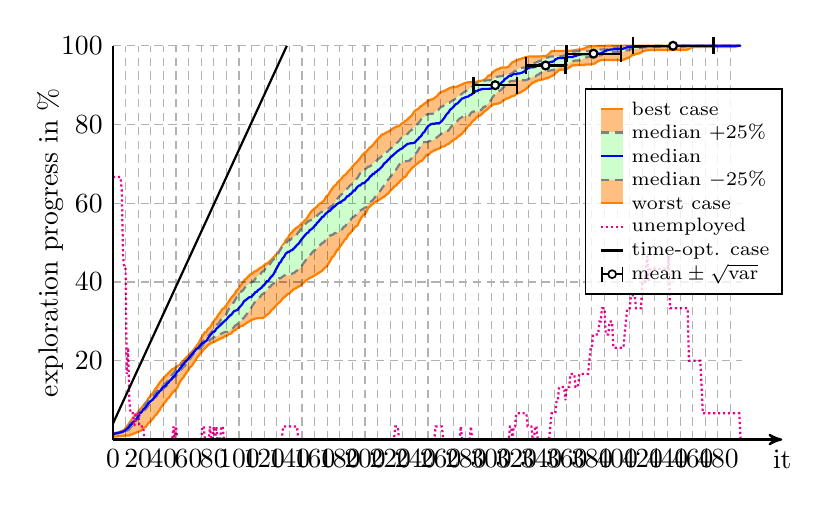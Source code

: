 \begin{tikzpicture}[thick]


% plot data, scaled to 8cm
\begin{scope}[yscale=0.05, xscale=0.016]
\draw[draw=orange, fill=orange!50] (0.00, 0.73) -- (1.00, 0.76) -- (2.00, 0.76) -- (3.00, 0.76) -- (4.00, 0.87) -- (5.00, 0.87) -- (6.00, 0.87) -- (7.00, 0.87) -- (8.00, 0.98) -- (9.00, 0.98) -- (10.00, 1.02) -- (11.00, 1.02) -- (12.00, 1.02) -- (13.00, 1.02) -- (14.00, 1.27) -- (15.00, 1.29) -- (16.00, 1.45) -- (17.00, 1.62) -- (18.00, 1.62) -- (19.00, 1.89) -- (20.00, 1.89) -- (21.00, 2.18) -- (22.00, 2.20) -- (23.00, 2.58) -- (24.00, 2.87) -- (25.00, 3.07) -- (26.00, 3.22) -- (27.00, 3.65) -- (28.00, 4.14) -- (29.00, 4.40) -- (30.00, 4.71) -- (31.00, 5.07) -- (32.00, 5.38) -- (33.00, 5.98) -- (34.00, 6.25) -- (35.00, 6.54) -- (36.00, 7.12) -- (37.00, 7.43) -- (38.00, 8.14) -- (39.00, 8.47) -- (40.00, 8.98) -- (41.00, 9.36) -- (42.00, 9.74) -- (43.00, 10.25) -- (44.00, 10.54) -- (45.00, 10.87) -- (46.00, 11.43) -- (47.00, 11.79) -- (48.00, 12.12) -- (49.00, 12.43) -- (50.00, 12.83) -- (51.00, 13.10) -- (52.00, 13.88) -- (53.00, 14.52) -- (54.00, 15.08) -- (55.00, 15.48) -- (56.00, 15.79) -- (57.00, 16.37) -- (58.00, 16.83) -- (59.00, 17.28) -- (60.00, 17.66) -- (61.00, 18.37) -- (62.00, 18.55) -- (63.00, 18.92) -- (64.00, 19.48) -- (65.00, 19.90) -- (66.00, 20.50) -- (67.00, 20.97) -- (68.00, 21.30) -- (69.00, 21.68) -- (70.00, 22.17) -- (71.00, 22.44) -- (72.00, 22.90) -- (73.00, 23.22) -- (74.00, 23.46) -- (75.00, 23.88) -- (76.00, 24.10) -- (77.00, 24.31) -- (78.00, 24.48) -- (79.00, 24.66) -- (80.00, 24.77) -- (81.00, 24.91) -- (82.00, 25.13) -- (83.00, 25.22) -- (84.00, 25.44) -- (85.00, 25.62) -- (86.00, 25.73) -- (87.00, 25.84) -- (88.00, 26.08) -- (89.00, 26.31) -- (90.00, 26.31) -- (91.00, 26.48) -- (92.00, 26.80) -- (93.00, 26.80) -- (94.00, 27.02) -- (95.00, 27.40) -- (96.00, 27.69) -- (97.00, 27.77) -- (98.00, 28.06) -- (99.00, 28.33) -- (100.00, 28.51) -- (101.00, 28.71) -- (102.00, 28.91) -- (103.00, 28.91) -- (104.00, 29.18) -- (105.00, 29.35) -- (106.00, 29.62) -- (107.00, 29.84) -- (108.00, 29.98) -- (109.00, 30.20) -- (110.00, 30.40) -- (111.00, 30.51) -- (112.00, 30.58) -- (113.00, 30.73) -- (114.00, 30.80) -- (115.00, 30.80) -- (116.00, 30.84) -- (117.00, 30.84) -- (118.00, 30.87) -- (119.00, 30.87) -- (120.00, 31.09) -- (121.00, 31.35) -- (122.00, 31.62) -- (123.00, 31.87) -- (124.00, 32.09) -- (125.00, 32.51) -- (126.00, 32.93) -- (127.00, 33.16) -- (128.00, 33.49) -- (129.00, 33.93) -- (130.00, 34.20) -- (131.00, 34.67) -- (132.00, 34.78) -- (133.00, 35.11) -- (134.00, 35.51) -- (135.00, 35.96) -- (136.00, 36.16) -- (137.00, 36.42) -- (138.00, 36.76) -- (139.00, 37.11) -- (140.00, 37.11) -- (141.00, 37.49) -- (142.00, 37.76) -- (143.00, 38.09) -- (144.00, 38.31) -- (145.00, 38.38) -- (146.00, 38.58) -- (147.00, 38.85) -- (148.00, 38.94) -- (149.00, 39.20) -- (150.00, 39.49) -- (151.00, 39.78) -- (152.00, 40.03) -- (153.00, 40.36) -- (154.00, 40.60) -- (155.00, 40.80) -- (156.00, 41.01) -- (157.00, 41.16) -- (158.00, 41.32) -- (159.00, 41.49) -- (160.00, 41.69) -- (161.00, 41.87) -- (162.00, 42.07) -- (163.00, 42.27) -- (164.00, 42.47) -- (165.00, 42.67) -- (166.00, 42.90) -- (167.00, 43.21) -- (168.00, 43.65) -- (169.00, 43.81) -- (170.00, 44.16) -- (171.00, 44.72) -- (172.00, 45.21) -- (173.00, 45.76) -- (174.00, 46.39) -- (175.00, 46.52) -- (176.00, 47.05) -- (177.00, 47.68) -- (178.00, 48.23) -- (179.00, 48.23) -- (180.00, 48.97) -- (181.00, 49.34) -- (182.00, 49.83) -- (183.00, 50.30) -- (184.00, 50.83) -- (185.00, 50.97) -- (186.00, 51.55) -- (187.00, 52.17) -- (188.00, 52.32) -- (189.00, 52.75) -- (190.00, 53.15) -- (191.00, 53.48) -- (192.00, 53.97) -- (193.00, 54.15) -- (194.00, 54.35) -- (195.00, 55.06) -- (196.00, 55.70) -- (197.00, 56.28) -- (198.00, 56.75) -- (199.00, 57.13) -- (200.00, 57.24) -- (201.00, 57.75) -- (202.00, 58.48) -- (203.00, 58.99) -- (204.00, 59.20) -- (205.00, 59.53) -- (206.00, 59.80) -- (207.00, 60.04) -- (208.00, 60.26) -- (209.00, 60.53) -- (210.00, 60.64) -- (211.00, 60.86) -- (212.00, 61.06) -- (213.00, 61.29) -- (214.00, 61.46) -- (215.00, 61.64) -- (216.00, 61.89) -- (217.00, 62.20) -- (218.00, 62.37) -- (219.00, 62.75) -- (220.00, 63.18) -- (221.00, 63.46) -- (222.00, 63.78) -- (223.00, 64.22) -- (224.00, 64.40) -- (225.00, 64.58) -- (226.00, 65.11) -- (227.00, 65.29) -- (228.00, 65.78) -- (229.00, 65.91) -- (230.00, 66.29) -- (231.00, 66.69) -- (232.00, 66.73) -- (233.00, 67.13) -- (234.00, 67.76) -- (235.00, 68.02) -- (236.00, 68.53) -- (237.00, 68.80) -- (238.00, 69.18) -- (239.00, 69.34) -- (240.00, 69.71) -- (241.00, 70.07) -- (242.00, 70.14) -- (243.00, 70.49) -- (244.00, 70.71) -- (245.00, 70.71) -- (246.00, 71.16) -- (247.00, 71.49) -- (248.00, 71.94) -- (249.00, 72.34) -- (250.00, 72.34) -- (251.00, 72.52) -- (252.00, 72.89) -- (253.00, 73.07) -- (254.00, 73.23) -- (255.00, 73.49) -- (256.00, 73.49) -- (257.00, 73.78) -- (258.00, 73.78) -- (259.00, 73.96) -- (260.00, 74.16) -- (261.00, 74.43) -- (262.00, 74.43) -- (263.00, 74.47) -- (264.00, 74.76) -- (265.00, 74.96) -- (266.00, 75.03) -- (267.00, 75.27) -- (268.00, 75.56) -- (269.00, 75.83) -- (270.00, 76.05) -- (271.00, 76.32) -- (272.00, 76.41) -- (273.00, 76.65) -- (274.00, 77.07) -- (275.00, 77.18) -- (276.00, 77.47) -- (277.00, 77.67) -- (278.00, 78.07) -- (279.00, 78.43) -- (280.00, 78.83) -- (281.00, 79.28) -- (282.00, 79.70) -- (283.00, 79.83) -- (284.00, 80.25) -- (285.00, 80.74) -- (286.00, 81.05) -- (287.00, 81.21) -- (288.00, 81.63) -- (289.00, 81.97) -- (290.00, 82.19) -- (291.00, 82.28) -- (292.00, 82.48) -- (293.00, 82.72) -- (294.00, 83.17) -- (295.00, 83.39) -- (296.00, 83.61) -- (297.00, 83.88) -- (298.00, 84.14) -- (299.00, 84.55) -- (300.00, 84.77) -- (301.00, 84.92) -- (302.00, 85.15) -- (303.00, 85.17) -- (304.00, 85.23) -- (305.00, 85.32) -- (306.00, 85.37) -- (307.00, 85.52) -- (308.00, 85.63) -- (309.00, 86.04) -- (310.00, 86.12) -- (311.00, 86.39) -- (312.00, 86.57) -- (313.00, 86.64) -- (314.00, 86.77) -- (315.00, 86.92) -- (316.00, 87.10) -- (317.00, 87.28) -- (318.00, 87.28) -- (319.00, 87.50) -- (320.00, 87.68) -- (321.00, 87.90) -- (322.00, 88.08) -- (323.00, 88.08) -- (324.00, 88.28) -- (325.00, 88.50) -- (326.00, 88.68) -- (327.00, 88.86) -- (328.00, 89.13) -- (329.00, 89.46) -- (330.00, 89.77) -- (331.00, 90.08) -- (332.00, 90.33) -- (333.00, 90.66) -- (334.00, 90.66) -- (335.00, 90.97) -- (336.00, 90.99) -- (337.00, 91.17) -- (338.00, 91.31) -- (339.00, 91.31) -- (340.00, 91.42) -- (341.00, 91.42) -- (342.00, 91.55) -- (343.00, 91.66) -- (344.00, 91.77) -- (345.00, 91.77) -- (346.00, 91.99) -- (347.00, 92.15) -- (348.00, 92.31) -- (349.00, 92.44) -- (350.00, 92.62) -- (351.00, 93.02) -- (352.00, 93.28) -- (353.00, 93.53) -- (354.00, 93.86) -- (355.00, 93.93) -- (356.00, 93.93) -- (357.00, 93.95) -- (358.00, 94.02) -- (359.00, 94.04) -- (360.00, 94.13) -- (361.00, 94.29) -- (362.00, 94.53) -- (363.00, 94.71) -- (364.00, 94.95) -- (365.00, 95.02) -- (366.00, 95.06) -- (367.00, 95.06) -- (368.00, 95.09) -- (369.00, 95.11) -- (370.00, 95.13) -- (371.00, 95.13) -- (372.00, 95.13) -- (373.00, 95.13) -- (374.00, 95.13) -- (375.00, 95.26) -- (376.00, 95.26) -- (377.00, 95.26) -- (378.00, 95.26) -- (379.00, 95.29) -- (380.00, 95.35) -- (381.00, 95.40) -- (382.00, 95.49) -- (383.00, 95.69) -- (384.00, 95.91) -- (385.00, 96.13) -- (386.00, 96.24) -- (387.00, 96.35) -- (388.00, 96.40) -- (389.00, 96.40) -- (390.00, 96.40) -- (391.00, 96.40) -- (392.00, 96.40) -- (393.00, 96.40) -- (394.00, 96.40) -- (395.00, 96.40) -- (396.00, 96.40) -- (397.00, 96.40) -- (398.00, 96.40) -- (399.00, 96.40) -- (400.00, 96.40) -- (401.00, 96.40) -- (402.00, 96.40) -- (403.00, 96.40) -- (404.00, 96.44) -- (405.00, 96.44) -- (406.00, 96.58) -- (407.00, 96.73) -- (408.00, 96.89) -- (409.00, 96.98) -- (410.00, 97.13) -- (411.00, 97.40) -- (412.00, 97.67) -- (413.00, 97.67) -- (414.00, 97.80) -- (415.00, 97.91) -- (416.00, 98.02) -- (417.00, 98.02) -- (418.00, 98.13) -- (419.00, 98.27) -- (420.00, 98.51) -- (421.00, 98.64) -- (422.00, 98.73) -- (423.00, 98.84) -- (424.00, 98.84) -- (425.00, 98.91) -- (426.00, 98.91) -- (427.00, 98.91) -- (428.00, 98.91) -- (429.00, 98.91) -- (430.00, 98.91) -- (431.00, 98.91) -- (432.00, 98.91) -- (433.00, 98.91) -- (434.00, 98.91) -- (435.00, 98.93) -- (436.00, 98.93) -- (437.00, 98.93) -- (438.00, 98.93) -- (439.00, 98.93) -- (440.00, 98.93) -- (441.00, 98.93) -- (442.00, 98.93) -- (443.00, 98.93) -- (444.00, 98.95) -- (445.00, 98.98) -- (446.00, 98.98) -- (447.00, 98.98) -- (448.00, 98.98) -- (449.00, 98.98) -- (450.00, 98.98) -- (451.00, 98.98) -- (452.00, 98.98) -- (453.00, 98.98) -- (454.00, 98.98) -- (455.00, 99.02) -- (456.00, 99.09) -- (457.00, 99.18) -- (458.00, 99.42) -- (459.00, 99.60) -- (460.00, 99.60) -- (461.00, 99.67) -- (462.00, 99.67) -- (463.00, 99.67) -- (464.00, 99.67) -- (465.00, 99.67) -- (466.00, 99.67) -- (467.00, 99.67) -- (468.00, 99.67) -- (469.00, 99.67) -- (470.00, 99.67) -- (471.00, 99.67) -- (472.00, 99.67) -- (473.00, 99.67) -- (474.00, 99.67) -- (475.00, 99.67) -- (476.00, 99.67) -- (477.00, 99.67) -- (478.00, 99.67) -- (479.00, 99.67) -- (480.00, 99.67) -- (481.00, 99.67) -- (482.00, 99.67) -- (483.00, 99.67) -- (484.00, 99.67) -- (485.00, 99.67) -- (486.00, 99.67) -- (487.00, 99.67) -- (488.00, 99.67) -- (489.00, 99.67) -- (490.00, 99.67) -- (491.00, 99.67) -- (492.00, 99.69) -- (493.00, 99.73) -- (494.00, 99.78) -- (495.00, 99.84) -- (496.00, 99.91) -- (497.00, 99.98) -- (498.00, 100.00) -- (498.00, 100.00) -- (497.00, 100.00) -- (496.00, 100.00) -- (495.00, 100.00) -- (494.00, 100.00) -- (493.00, 100.00) -- (492.00, 100.00) -- (491.00, 100.00) -- (490.00, 100.00) -- (489.00, 100.00) -- (488.00, 100.00) -- (487.00, 100.00) -- (486.00, 100.00) -- (485.00, 100.00) -- (484.00, 100.00) -- (483.00, 100.00) -- (482.00, 100.00) -- (481.00, 100.00) -- (480.00, 100.00) -- (479.00, 100.00) -- (478.00, 100.00) -- (477.00, 100.00) -- (476.00, 100.00) -- (475.00, 100.00) -- (474.00, 100.00) -- (473.00, 100.00) -- (472.00, 100.00) -- (471.00, 100.00) -- (470.00, 100.00) -- (469.00, 100.00) -- (468.00, 100.00) -- (467.00, 100.00) -- (466.00, 100.00) -- (465.00, 100.00) -- (464.00, 100.00) -- (463.00, 100.00) -- (462.00, 100.00) -- (461.00, 100.00) -- (460.00, 100.00) -- (459.00, 100.00) -- (458.00, 100.00) -- (457.00, 100.00) -- (456.00, 100.00) -- (455.00, 100.00) -- (454.00, 100.00) -- (453.00, 100.00) -- (452.00, 100.00) -- (451.00, 100.00) -- (450.00, 100.00) -- (449.00, 100.00) -- (448.00, 100.00) -- (447.00, 100.00) -- (446.00, 100.00) -- (445.00, 100.00) -- (444.00, 100.00) -- (443.00, 100.00) -- (442.00, 100.00) -- (441.00, 100.00) -- (440.00, 100.00) -- (439.00, 100.00) -- (438.00, 100.00) -- (437.00, 100.00) -- (436.00, 100.00) -- (435.00, 100.00) -- (434.00, 100.00) -- (433.00, 100.00) -- (432.00, 100.00) -- (431.00, 100.00) -- (430.00, 100.00) -- (429.00, 100.00) -- (428.00, 100.00) -- (427.00, 100.00) -- (426.00, 100.00) -- (425.00, 100.00) -- (424.00, 100.00) -- (423.00, 100.00) -- (422.00, 100.00) -- (421.00, 100.00) -- (420.00, 100.00) -- (419.00, 100.00) -- (418.00, 100.00) -- (417.00, 100.00) -- (416.00, 100.00) -- (415.00, 100.00) -- (414.00, 100.00) -- (413.00, 100.00) -- (412.00, 100.00) -- (411.00, 100.00) -- (410.00, 100.00) -- (409.00, 100.00) -- (408.00, 100.00) -- (407.00, 100.00) -- (406.00, 100.00) -- (405.00, 100.00) -- (404.00, 100.00) -- (403.00, 100.00) -- (402.00, 100.00) -- (401.00, 100.00) -- (400.00, 100.00) -- (399.00, 100.00) -- (398.00, 100.00) -- (397.00, 100.00) -- (396.00, 100.00) -- (395.00, 100.00) -- (394.00, 100.00) -- (393.00, 100.00) -- (392.00, 100.00) -- (391.00, 100.00) -- (390.00, 99.98) -- (389.00, 99.96) -- (388.00, 99.96) -- (387.00, 99.96) -- (386.00, 99.96) -- (385.00, 99.96) -- (384.00, 99.96) -- (383.00, 99.96) -- (382.00, 99.93) -- (381.00, 99.91) -- (380.00, 99.87) -- (379.00, 99.87) -- (378.00, 99.80) -- (377.00, 99.71) -- (376.00, 99.67) -- (375.00, 99.47) -- (374.00, 99.33) -- (373.00, 99.24) -- (372.00, 99.11) -- (371.00, 99.07) -- (370.00, 99.07) -- (369.00, 99.02) -- (368.00, 99.00) -- (367.00, 98.93) -- (366.00, 98.87) -- (365.00, 98.82) -- (364.00, 98.78) -- (363.00, 98.73) -- (362.00, 98.69) -- (361.00, 98.67) -- (360.00, 98.67) -- (359.00, 98.67) -- (358.00, 98.67) -- (357.00, 98.67) -- (356.00, 98.67) -- (355.00, 98.67) -- (354.00, 98.67) -- (353.00, 98.67) -- (352.00, 98.67) -- (351.00, 98.67) -- (350.00, 98.67) -- (349.00, 98.67) -- (348.00, 98.64) -- (347.00, 98.31) -- (346.00, 97.95) -- (345.00, 97.71) -- (344.00, 97.42) -- (343.00, 97.42) -- (342.00, 97.42) -- (341.00, 97.38) -- (340.00, 97.35) -- (339.00, 97.31) -- (338.00, 97.31) -- (337.00, 97.31) -- (336.00, 97.31) -- (335.00, 97.31) -- (334.00, 97.31) -- (333.00, 97.31) -- (332.00, 97.31) -- (331.00, 97.31) -- (330.00, 97.29) -- (329.00, 97.20) -- (328.00, 97.18) -- (327.00, 97.09) -- (326.00, 96.93) -- (325.00, 96.86) -- (324.00, 96.69) -- (323.00, 96.62) -- (322.00, 96.55) -- (321.00, 96.35) -- (320.00, 96.31) -- (319.00, 96.15) -- (318.00, 95.89) -- (317.00, 95.86) -- (316.00, 95.53) -- (315.00, 95.15) -- (314.00, 94.75) -- (313.00, 94.57) -- (312.00, 94.51) -- (311.00, 94.51) -- (310.00, 94.51) -- (309.00, 94.49) -- (308.00, 94.42) -- (307.00, 94.33) -- (306.00, 94.08) -- (305.00, 94.04) -- (304.00, 93.88) -- (303.00, 93.68) -- (302.00, 93.46) -- (301.00, 93.11) -- (300.00, 92.64) -- (299.00, 92.48) -- (298.00, 92.48) -- (297.00, 92.06) -- (296.00, 91.68) -- (295.00, 91.42) -- (294.00, 91.28) -- (293.00, 91.19) -- (292.00, 91.11) -- (291.00, 91.06) -- (290.00, 91.04) -- (289.00, 90.91) -- (288.00, 90.77) -- (287.00, 90.77) -- (286.00, 90.77) -- (285.00, 90.77) -- (284.00, 90.77) -- (283.00, 90.77) -- (282.00, 90.77) -- (281.00, 90.68) -- (280.00, 90.55) -- (279.00, 90.53) -- (278.00, 90.37) -- (277.00, 90.22) -- (276.00, 90.04) -- (275.00, 89.93) -- (274.00, 89.75) -- (273.00, 89.62) -- (272.00, 89.59) -- (271.00, 89.50) -- (270.00, 89.50) -- (269.00, 89.46) -- (268.00, 89.35) -- (267.00, 89.24) -- (266.00, 89.06) -- (265.00, 88.88) -- (264.00, 88.68) -- (263.00, 88.57) -- (262.00, 88.46) -- (261.00, 88.33) -- (260.00, 88.17) -- (259.00, 88.01) -- (258.00, 87.57) -- (257.00, 87.15) -- (256.00, 87.01) -- (255.00, 86.68) -- (254.00, 86.50) -- (253.00, 86.35) -- (252.00, 86.35) -- (251.00, 86.10) -- (250.00, 86.08) -- (249.00, 85.77) -- (248.00, 85.48) -- (247.00, 85.30) -- (246.00, 85.03) -- (245.00, 84.75) -- (244.00, 84.63) -- (243.00, 84.21) -- (242.00, 83.92) -- (241.00, 83.79) -- (240.00, 83.59) -- (239.00, 83.26) -- (238.00, 82.81) -- (237.00, 82.28) -- (236.00, 82.01) -- (235.00, 81.74) -- (234.00, 81.45) -- (233.00, 81.08) -- (232.00, 80.97) -- (231.00, 80.59) -- (230.00, 80.41) -- (229.00, 80.23) -- (228.00, 79.92) -- (227.00, 79.65) -- (226.00, 79.54) -- (225.00, 79.48) -- (224.00, 79.34) -- (223.00, 79.16) -- (222.00, 78.94) -- (221.00, 78.76) -- (220.00, 78.50) -- (219.00, 78.27) -- (218.00, 78.12) -- (217.00, 78.01) -- (216.00, 77.79) -- (215.00, 77.59) -- (214.00, 77.52) -- (213.00, 77.34) -- (212.00, 76.92) -- (211.00, 76.65) -- (210.00, 76.30) -- (209.00, 75.87) -- (208.00, 75.52) -- (207.00, 75.05) -- (206.00, 74.74) -- (205.00, 74.34) -- (204.00, 74.23) -- (203.00, 73.85) -- (202.00, 73.54) -- (201.00, 73.09) -- (200.00, 72.92) -- (199.00, 72.60) -- (198.00, 72.31) -- (197.00, 71.91) -- (196.00, 71.38) -- (195.00, 71.03) -- (194.00, 70.69) -- (193.00, 70.27) -- (192.00, 70.07) -- (191.00, 69.67) -- (190.00, 69.31) -- (189.00, 68.80) -- (188.00, 68.51) -- (187.00, 68.25) -- (186.00, 67.82) -- (185.00, 67.40) -- (184.00, 67.18) -- (183.00, 66.96) -- (182.00, 66.56) -- (181.00, 66.16) -- (180.00, 65.84) -- (179.00, 65.60) -- (178.00, 65.24) -- (177.00, 64.69) -- (176.00, 64.49) -- (175.00, 64.20) -- (174.00, 63.75) -- (173.00, 63.29) -- (172.00, 62.78) -- (171.00, 62.17) -- (170.00, 61.97) -- (169.00, 61.62) -- (168.00, 60.95) -- (167.00, 60.55) -- (166.00, 60.35) -- (165.00, 60.02) -- (164.00, 59.91) -- (163.00, 59.64) -- (162.00, 59.22) -- (161.00, 58.93) -- (160.00, 58.71) -- (159.00, 58.42) -- (158.00, 58.15) -- (157.00, 57.75) -- (156.00, 57.30) -- (155.00, 56.77) -- (154.00, 56.26) -- (153.00, 55.81) -- (152.00, 55.61) -- (151.00, 55.17) -- (150.00, 55.01) -- (149.00, 54.68) -- (148.00, 54.24) -- (147.00, 54.10) -- (146.00, 53.81) -- (145.00, 53.66) -- (144.00, 53.30) -- (143.00, 53.08) -- (142.00, 52.52) -- (141.00, 52.39) -- (140.00, 51.95) -- (139.00, 51.28) -- (138.00, 50.92) -- (137.00, 50.57) -- (136.00, 49.83) -- (135.00, 49.46) -- (134.00, 49.08) -- (133.00, 48.45) -- (132.00, 47.99) -- (131.00, 47.48) -- (130.00, 47.05) -- (129.00, 46.88) -- (128.00, 46.43) -- (127.00, 46.10) -- (126.00, 45.79) -- (125.00, 45.52) -- (124.00, 45.19) -- (123.00, 44.87) -- (122.00, 44.67) -- (121.00, 44.56) -- (120.00, 44.27) -- (119.00, 43.98) -- (118.00, 43.76) -- (117.00, 43.63) -- (116.00, 43.41) -- (115.00, 43.14) -- (114.00, 42.87) -- (113.00, 42.81) -- (112.00, 42.58) -- (111.00, 42.27) -- (110.00, 42.05) -- (109.00, 41.96) -- (108.00, 41.61) -- (107.00, 41.34) -- (106.00, 40.89) -- (105.00, 40.72) -- (104.00, 40.38) -- (103.00, 39.85) -- (102.00, 39.49) -- (101.00, 38.96) -- (100.00, 38.45) -- (99.00, 38.11) -- (98.00, 37.80) -- (97.00, 37.25) -- (96.00, 36.71) -- (95.00, 36.36) -- (94.00, 36.11) -- (93.00, 35.60) -- (92.00, 35.07) -- (91.00, 34.69) -- (90.00, 34.09) -- (89.00, 33.73) -- (88.00, 33.31) -- (87.00, 33.22) -- (86.00, 32.73) -- (85.00, 32.18) -- (84.00, 31.87) -- (83.00, 31.40) -- (82.00, 30.75) -- (81.00, 30.55) -- (80.00, 30.02) -- (79.00, 29.64) -- (78.00, 29.04) -- (77.00, 28.42) -- (76.00, 28.29) -- (75.00, 27.93) -- (74.00, 27.24) -- (73.00, 27.24) -- (72.00, 26.84) -- (71.00, 26.31) -- (70.00, 25.71) -- (69.00, 25.17) -- (68.00, 24.53) -- (67.00, 24.02) -- (66.00, 23.64) -- (65.00, 23.17) -- (64.00, 22.79) -- (63.00, 22.39) -- (62.00, 22.10) -- (61.00, 21.81) -- (60.00, 21.44) -- (59.00, 21.01) -- (58.00, 20.81) -- (57.00, 20.41) -- (56.00, 20.08) -- (55.00, 19.90) -- (54.00, 19.44) -- (53.00, 18.99) -- (52.00, 18.77) -- (51.00, 18.59) -- (50.00, 18.41) -- (49.00, 18.15) -- (48.00, 17.95) -- (47.00, 17.83) -- (46.00, 17.50) -- (45.00, 17.21) -- (44.00, 16.88) -- (43.00, 16.52) -- (42.00, 16.26) -- (41.00, 15.90) -- (40.00, 15.54) -- (39.00, 15.21) -- (38.00, 14.81) -- (37.00, 14.43) -- (36.00, 13.92) -- (35.00, 13.41) -- (34.00, 13.03) -- (33.00, 12.54) -- (32.00, 11.94) -- (31.00, 11.56) -- (30.00, 11.30) -- (29.00, 10.76) -- (28.00, 10.43) -- (27.00, 9.78) -- (26.00, 9.30) -- (25.00, 9.07) -- (24.00, 8.52) -- (23.00, 8.18) -- (22.00, 7.76) -- (21.00, 7.58) -- (20.00, 6.94) -- (19.00, 6.60) -- (18.00, 6.36) -- (17.00, 5.96) -- (16.00, 5.54) -- (15.00, 5.16) -- (14.00, 4.67) -- (13.00, 4.20) -- (12.00, 3.74) -- (11.00, 3.31) -- (10.00, 2.94) -- (9.00, 2.45) -- (8.00, 2.31) -- (7.00, 2.16) -- (6.00, 2.00) -- (5.00, 1.89) -- (4.00, 1.78) -- (3.00, 1.71) -- (2.00, 1.71) -- (1.00, 1.56) -- (0.00, 1.36);
\draw[gray, densely dashed, fill=green!20] (0.00, 1.29) -- (1.00, 1.36) -- (2.00, 1.47) -- (3.00, 1.56) -- (4.00, 1.56) -- (5.00, 1.71) -- (6.00, 1.78) -- (7.00, 1.82) -- (8.00, 1.89) -- (9.00, 1.93) -- (10.00, 2.07) -- (11.00, 2.25) -- (12.00, 2.42) -- (13.00, 2.60) -- (14.00, 3.14) -- (15.00, 3.38) -- (16.00, 3.67) -- (17.00, 4.34) -- (18.00, 4.51) -- (19.00, 5.16) -- (20.00, 5.51) -- (21.00, 6.03) -- (22.00, 6.43) -- (23.00, 6.80) -- (24.00, 7.14) -- (25.00, 7.43) -- (26.00, 7.69) -- (27.00, 8.12) -- (28.00, 8.58) -- (29.00, 9.12) -- (30.00, 9.27) -- (31.00, 9.56) -- (32.00, 10.16) -- (33.00, 10.61) -- (34.00, 10.72) -- (35.00, 11.21) -- (36.00, 11.52) -- (37.00, 11.85) -- (38.00, 12.27) -- (39.00, 12.63) -- (40.00, 12.92) -- (41.00, 13.21) -- (42.00, 13.45) -- (43.00, 13.83) -- (44.00, 14.34) -- (45.00, 14.68) -- (46.00, 15.01) -- (47.00, 15.43) -- (48.00, 15.74) -- (49.00, 15.90) -- (50.00, 16.28) -- (51.00, 16.50) -- (52.00, 16.79) -- (53.00, 17.06) -- (54.00, 17.66) -- (55.00, 18.08) -- (56.00, 18.48) -- (57.00, 18.68) -- (58.00, 19.15) -- (59.00, 19.57) -- (60.00, 20.01) -- (61.00, 20.48) -- (62.00, 20.81) -- (63.00, 21.37) -- (64.00, 21.75) -- (65.00, 21.90) -- (66.00, 22.26) -- (67.00, 22.73) -- (68.00, 22.99) -- (69.00, 22.99) -- (70.00, 23.33) -- (71.00, 23.86) -- (72.00, 24.19) -- (73.00, 24.42) -- (74.00, 24.46) -- (75.00, 24.66) -- (76.00, 24.84) -- (77.00, 25.28) -- (78.00, 25.55) -- (79.00, 25.75) -- (80.00, 26.02) -- (81.00, 26.02) -- (82.00, 26.20) -- (83.00, 26.35) -- (84.00, 26.51) -- (85.00, 26.68) -- (86.00, 26.91) -- (87.00, 27.04) -- (88.00, 27.20) -- (89.00, 27.31) -- (90.00, 27.35) -- (91.00, 27.35) -- (92.00, 27.51) -- (93.00, 27.80) -- (94.00, 28.11) -- (95.00, 28.22) -- (96.00, 28.55) -- (97.00, 28.97) -- (98.00, 29.09) -- (99.00, 29.44) -- (100.00, 29.73) -- (101.00, 29.93) -- (102.00, 30.29) -- (103.00, 30.69) -- (104.00, 30.93) -- (105.00, 31.38) -- (106.00, 31.78) -- (107.00, 32.31) -- (108.00, 32.58) -- (109.00, 33.16) -- (110.00, 33.64) -- (111.00, 34.22) -- (112.00, 34.60) -- (113.00, 35.16) -- (114.00, 35.49) -- (115.00, 35.85) -- (116.00, 36.07) -- (117.00, 36.31) -- (118.00, 36.80) -- (119.00, 36.98) -- (120.00, 37.20) -- (121.00, 37.58) -- (122.00, 37.96) -- (123.00, 38.16) -- (124.00, 38.69) -- (125.00, 38.87) -- (126.00, 39.32) -- (127.00, 39.47) -- (128.00, 39.80) -- (129.00, 40.16) -- (130.00, 40.27) -- (131.00, 40.60) -- (132.00, 40.98) -- (133.00, 40.98) -- (134.00, 41.23) -- (135.00, 41.45) -- (136.00, 41.67) -- (137.00, 41.74) -- (138.00, 41.76) -- (139.00, 41.76) -- (140.00, 41.76) -- (141.00, 41.94) -- (142.00, 42.07) -- (143.00, 42.29) -- (144.00, 42.36) -- (145.00, 42.72) -- (146.00, 42.87) -- (147.00, 43.16) -- (148.00, 43.56) -- (149.00, 43.78) -- (150.00, 44.30) -- (151.00, 44.70) -- (152.00, 45.16) -- (153.00, 45.54) -- (154.00, 46.03) -- (155.00, 46.52) -- (156.00, 46.59) -- (157.00, 47.10) -- (158.00, 47.48) -- (159.00, 47.81) -- (160.00, 48.12) -- (161.00, 48.19) -- (162.00, 48.61) -- (163.00, 48.90) -- (164.00, 49.28) -- (165.00, 49.57) -- (166.00, 49.90) -- (167.00, 50.03) -- (168.00, 50.41) -- (169.00, 50.90) -- (170.00, 51.12) -- (171.00, 51.32) -- (172.00, 51.72) -- (173.00, 51.95) -- (174.00, 51.97) -- (175.00, 52.17) -- (176.00, 52.43) -- (177.00, 52.46) -- (178.00, 52.75) -- (179.00, 52.75) -- (180.00, 53.04) -- (181.00, 53.26) -- (182.00, 53.46) -- (183.00, 53.99) -- (184.00, 54.10) -- (185.00, 54.53) -- (186.00, 55.08) -- (187.00, 55.30) -- (188.00, 55.41) -- (189.00, 55.99) -- (190.00, 56.37) -- (191.00, 56.57) -- (192.00, 56.84) -- (193.00, 57.04) -- (194.00, 57.51) -- (195.00, 57.88) -- (196.00, 58.15) -- (197.00, 58.26) -- (198.00, 58.53) -- (199.00, 58.71) -- (200.00, 58.88) -- (201.00, 59.04) -- (202.00, 59.64) -- (203.00, 59.86) -- (204.00, 60.33) -- (205.00, 60.51) -- (206.00, 60.77) -- (207.00, 61.15) -- (208.00, 61.62) -- (209.00, 61.95) -- (210.00, 62.55) -- (211.00, 62.82) -- (212.00, 63.15) -- (213.00, 63.58) -- (214.00, 64.06) -- (215.00, 64.49) -- (216.00, 64.75) -- (217.00, 65.27) -- (218.00, 65.91) -- (219.00, 66.18) -- (220.00, 66.67) -- (221.00, 67.02) -- (222.00, 67.62) -- (223.00, 67.62) -- (224.00, 68.18) -- (225.00, 68.76) -- (226.00, 69.22) -- (227.00, 69.80) -- (228.00, 70.07) -- (229.00, 70.45) -- (230.00, 70.51) -- (231.00, 70.65) -- (232.00, 70.67) -- (233.00, 70.69) -- (234.00, 70.78) -- (235.00, 70.78) -- (236.00, 71.11) -- (237.00, 71.47) -- (238.00, 71.83) -- (239.00, 72.16) -- (240.00, 72.65) -- (241.00, 72.89) -- (242.00, 73.40) -- (243.00, 74.05) -- (244.00, 74.29) -- (245.00, 74.92) -- (246.00, 75.45) -- (247.00, 75.54) -- (248.00, 75.54) -- (249.00, 75.54) -- (250.00, 75.63) -- (251.00, 75.81) -- (252.00, 75.83) -- (253.00, 76.07) -- (254.00, 76.07) -- (255.00, 76.30) -- (256.00, 76.52) -- (257.00, 76.74) -- (258.00, 76.98) -- (259.00, 77.27) -- (260.00, 77.47) -- (261.00, 77.76) -- (262.00, 77.85) -- (263.00, 78.21) -- (264.00, 78.43) -- (265.00, 78.43) -- (266.00, 78.43) -- (267.00, 78.83) -- (268.00, 79.30) -- (269.00, 79.65) -- (270.00, 79.79) -- (271.00, 80.21) -- (272.00, 80.43) -- (273.00, 80.79) -- (274.00, 81.19) -- (275.00, 81.52) -- (276.00, 81.70) -- (277.00, 81.90) -- (278.00, 82.05) -- (279.00, 82.17) -- (280.00, 82.17) -- (281.00, 82.25) -- (282.00, 82.25) -- (283.00, 82.34) -- (284.00, 82.94) -- (285.00, 83.17) -- (286.00, 83.32) -- (287.00, 83.32) -- (288.00, 83.32) -- (289.00, 83.32) -- (290.00, 83.32) -- (291.00, 83.37) -- (292.00, 83.72) -- (293.00, 83.97) -- (294.00, 84.46) -- (295.00, 84.46) -- (296.00, 84.79) -- (297.00, 85.21) -- (298.00, 85.43) -- (299.00, 85.75) -- (300.00, 86.24) -- (301.00, 86.86) -- (302.00, 87.28) -- (303.00, 87.64) -- (304.00, 87.99) -- (305.00, 88.33) -- (306.00, 88.50) -- (307.00, 88.59) -- (308.00, 88.81) -- (309.00, 89.24) -- (310.00, 89.44) -- (311.00, 89.77) -- (312.00, 90.26) -- (313.00, 90.46) -- (314.00, 90.70) -- (315.00, 90.97) -- (316.00, 91.08) -- (317.00, 91.08) -- (318.00, 91.08) -- (319.00, 91.15) -- (320.00, 91.24) -- (321.00, 91.26) -- (322.00, 91.26) -- (323.00, 91.26) -- (324.00, 91.26) -- (325.00, 91.26) -- (326.00, 91.26) -- (327.00, 91.26) -- (328.00, 91.35) -- (329.00, 91.44) -- (330.00, 91.62) -- (331.00, 91.88) -- (332.00, 91.91) -- (333.00, 92.15) -- (334.00, 92.19) -- (335.00, 92.19) -- (336.00, 92.42) -- (337.00, 92.68) -- (338.00, 92.73) -- (339.00, 93.08) -- (340.00, 93.22) -- (341.00, 93.51) -- (342.00, 93.53) -- (343.00, 93.53) -- (344.00, 93.62) -- (345.00, 93.64) -- (346.00, 93.66) -- (347.00, 93.75) -- (348.00, 93.77) -- (349.00, 93.80) -- (350.00, 93.93) -- (351.00, 94.11) -- (352.00, 94.29) -- (353.00, 94.42) -- (354.00, 94.57) -- (355.00, 94.75) -- (356.00, 94.89) -- (357.00, 94.93) -- (358.00, 94.93) -- (359.00, 95.06) -- (360.00, 95.17) -- (361.00, 95.29) -- (362.00, 95.53) -- (363.00, 95.75) -- (364.00, 95.89) -- (365.00, 96.06) -- (366.00, 96.22) -- (367.00, 96.26) -- (368.00, 96.26) -- (369.00, 96.26) -- (370.00, 96.29) -- (371.00, 96.33) -- (372.00, 96.44) -- (373.00, 96.71) -- (374.00, 96.73) -- (375.00, 97.00) -- (376.00, 97.09) -- (377.00, 97.13) -- (378.00, 97.13) -- (379.00, 97.18) -- (380.00, 97.18) -- (381.00, 97.18) -- (382.00, 97.22) -- (383.00, 97.31) -- (384.00, 97.40) -- (385.00, 97.49) -- (386.00, 97.53) -- (387.00, 97.64) -- (388.00, 97.75) -- (389.00, 97.89) -- (390.00, 97.95) -- (391.00, 97.95) -- (392.00, 98.09) -- (393.00, 98.20) -- (394.00, 98.29) -- (395.00, 98.38) -- (396.00, 98.40) -- (397.00, 98.40) -- (398.00, 98.40) -- (399.00, 98.40) -- (400.00, 98.40) -- (401.00, 98.40) -- (402.00, 98.40) -- (403.00, 98.40) -- (404.00, 98.40) -- (405.00, 98.44) -- (406.00, 98.64) -- (407.00, 98.82) -- (408.00, 98.82) -- (409.00, 99.02) -- (410.00, 99.02) -- (411.00, 99.15) -- (412.00, 99.22) -- (413.00, 99.22) -- (414.00, 99.22) -- (415.00, 99.22) -- (416.00, 99.31) -- (417.00, 99.31) -- (418.00, 99.44) -- (419.00, 99.53) -- (420.00, 99.60) -- (421.00, 99.60) -- (422.00, 99.62) -- (423.00, 99.62) -- (424.00, 99.69) -- (425.00, 99.71) -- (426.00, 99.71) -- (427.00, 99.71) -- (428.00, 99.71) -- (429.00, 99.71) -- (430.00, 99.71) -- (431.00, 99.71) -- (432.00, 99.71) -- (433.00, 99.71) -- (434.00, 99.71) -- (435.00, 99.71) -- (436.00, 99.71) -- (437.00, 99.71) -- (438.00, 99.71) -- (439.00, 99.71) -- (440.00, 99.71) -- (441.00, 99.71) -- (442.00, 99.71) -- (443.00, 99.71) -- (444.00, 99.71) -- (445.00, 99.71) -- (446.00, 99.71) -- (447.00, 99.71) -- (448.00, 99.71) -- (449.00, 99.71) -- (450.00, 99.71) -- (451.00, 99.71) -- (452.00, 99.71) -- (453.00, 99.73) -- (454.00, 99.80) -- (455.00, 99.87) -- (456.00, 99.91) -- (457.00, 99.91) -- (458.00, 99.91) -- (459.00, 99.91) -- (460.00, 99.91) -- (461.00, 99.91) -- (462.00, 99.91) -- (463.00, 99.91) -- (464.00, 99.91) -- (465.00, 99.93) -- (466.00, 99.98) -- (467.00, 100.00) -- (468.00, 100.00) -- (469.00, 100.00) -- (470.00, 100.00) -- (471.00, 100.00) -- (472.00, 100.00) -- (473.00, 100.00) -- (474.00, 100.00) -- (475.00, 100.00) -- (476.00, 100.00) -- (477.00, 100.00) -- (478.00, 100.00) -- (479.00, 100.00) -- (480.00, 100.00) -- (481.00, 100.00) -- (482.00, 100.00) -- (483.00, 100.00) -- (484.00, 100.00) -- (485.00, 100.00) -- (486.00, 100.00) -- (487.00, 100.00) -- (488.00, 100.00) -- (489.00, 100.00) -- (490.00, 100.00) -- (491.00, 100.00) -- (492.00, 100.00) -- (493.00, 100.00) -- (494.00, 100.00) -- (495.00, 100.00) -- (496.00, 100.00) -- (497.00, 100.00) -- (498.00, 100.00) -- (498.00, 100.00) -- (497.00, 100.00) -- (496.00, 100.00) -- (495.00, 100.00) -- (494.00, 100.00) -- (493.00, 100.00) -- (492.00, 100.00) -- (491.00, 100.00) -- (490.00, 100.00) -- (489.00, 100.00) -- (488.00, 100.00) -- (487.00, 100.00) -- (486.00, 100.00) -- (485.00, 100.00) -- (484.00, 100.00) -- (483.00, 100.00) -- (482.00, 100.00) -- (481.00, 100.00) -- (480.00, 100.00) -- (479.00, 100.00) -- (478.00, 100.00) -- (477.00, 100.00) -- (476.00, 100.00) -- (475.00, 100.00) -- (474.00, 100.00) -- (473.00, 100.00) -- (472.00, 100.00) -- (471.00, 100.00) -- (470.00, 100.00) -- (469.00, 100.00) -- (468.00, 100.00) -- (467.00, 100.00) -- (466.00, 100.00) -- (465.00, 100.00) -- (464.00, 100.00) -- (463.00, 100.00) -- (462.00, 100.00) -- (461.00, 100.00) -- (460.00, 100.00) -- (459.00, 100.00) -- (458.00, 100.00) -- (457.00, 100.00) -- (456.00, 100.00) -- (455.00, 100.00) -- (454.00, 100.00) -- (453.00, 100.00) -- (452.00, 100.00) -- (451.00, 100.00) -- (450.00, 100.00) -- (449.00, 100.00) -- (448.00, 100.00) -- (447.00, 100.00) -- (446.00, 100.00) -- (445.00, 100.00) -- (444.00, 100.00) -- (443.00, 100.00) -- (442.00, 100.00) -- (441.00, 100.00) -- (440.00, 100.00) -- (439.00, 100.00) -- (438.00, 100.00) -- (437.00, 100.00) -- (436.00, 100.00) -- (435.00, 100.00) -- (434.00, 100.00) -- (433.00, 100.00) -- (432.00, 100.00) -- (431.00, 100.00) -- (430.00, 100.00) -- (429.00, 100.00) -- (428.00, 100.00) -- (427.00, 100.00) -- (426.00, 100.00) -- (425.00, 100.00) -- (424.00, 99.98) -- (423.00, 99.98) -- (422.00, 99.98) -- (421.00, 99.93) -- (420.00, 99.89) -- (419.00, 99.89) -- (418.00, 99.89) -- (417.00, 99.89) -- (416.00, 99.89) -- (415.00, 99.89) -- (414.00, 99.89) -- (413.00, 99.89) -- (412.00, 99.89) -- (411.00, 99.89) -- (410.00, 99.89) -- (409.00, 99.89) -- (408.00, 99.89) -- (407.00, 99.84) -- (406.00, 99.84) -- (405.00, 99.80) -- (404.00, 99.80) -- (403.00, 99.76) -- (402.00, 99.71) -- (401.00, 99.71) -- (400.00, 99.60) -- (399.00, 99.53) -- (398.00, 99.49) -- (397.00, 99.40) -- (396.00, 99.36) -- (395.00, 99.20) -- (394.00, 99.07) -- (393.00, 99.07) -- (392.00, 99.07) -- (391.00, 99.07) -- (390.00, 99.07) -- (389.00, 99.07) -- (388.00, 99.07) -- (387.00, 99.07) -- (386.00, 99.02) -- (385.00, 98.95) -- (384.00, 98.91) -- (383.00, 98.87) -- (382.00, 98.87) -- (381.00, 98.78) -- (380.00, 98.75) -- (379.00, 98.69) -- (378.00, 98.69) -- (377.00, 98.69) -- (376.00, 98.69) -- (375.00, 98.69) -- (374.00, 98.67) -- (373.00, 98.64) -- (372.00, 98.62) -- (371.00, 98.62) -- (370.00, 98.62) -- (369.00, 98.62) -- (368.00, 98.62) -- (367.00, 98.58) -- (366.00, 98.55) -- (365.00, 98.53) -- (364.00, 98.49) -- (363.00, 98.44) -- (362.00, 98.29) -- (361.00, 98.00) -- (360.00, 97.89) -- (359.00, 97.82) -- (358.00, 97.51) -- (357.00, 97.42) -- (356.00, 97.38) -- (355.00, 97.38) -- (354.00, 97.38) -- (353.00, 97.33) -- (352.00, 97.31) -- (351.00, 97.31) -- (350.00, 97.29) -- (349.00, 97.29) -- (348.00, 97.29) -- (347.00, 97.29) -- (346.00, 97.15) -- (345.00, 97.00) -- (344.00, 97.00) -- (343.00, 96.73) -- (342.00, 96.73) -- (341.00, 96.53) -- (340.00, 96.33) -- (339.00, 96.15) -- (338.00, 96.09) -- (337.00, 95.98) -- (336.00, 95.82) -- (335.00, 95.69) -- (334.00, 95.57) -- (333.00, 95.53) -- (332.00, 95.20) -- (331.00, 95.02) -- (330.00, 94.75) -- (329.00, 94.57) -- (328.00, 94.49) -- (327.00, 94.49) -- (326.00, 94.44) -- (325.00, 94.42) -- (324.00, 94.40) -- (323.00, 94.29) -- (322.00, 94.24) -- (321.00, 94.00) -- (320.00, 93.68) -- (319.00, 93.68) -- (318.00, 93.40) -- (317.00, 93.06) -- (316.00, 92.93) -- (315.00, 92.80) -- (314.00, 92.77) -- (313.00, 92.75) -- (312.00, 92.66) -- (311.00, 92.51) -- (310.00, 92.51) -- (309.00, 92.33) -- (308.00, 92.33) -- (307.00, 92.24) -- (306.00, 92.19) -- (305.00, 92.15) -- (304.00, 92.08) -- (303.00, 91.82) -- (302.00, 91.62) -- (301.00, 91.33) -- (300.00, 91.28) -- (299.00, 91.26) -- (298.00, 91.22) -- (297.00, 91.22) -- (296.00, 91.22) -- (295.00, 91.11) -- (294.00, 91.11) -- (293.00, 90.82) -- (292.00, 90.79) -- (291.00, 90.62) -- (290.00, 90.46) -- (289.00, 90.46) -- (288.00, 90.46) -- (287.00, 90.19) -- (286.00, 89.93) -- (285.00, 89.62) -- (284.00, 89.37) -- (283.00, 89.13) -- (282.00, 88.86) -- (281.00, 88.66) -- (280.00, 88.50) -- (279.00, 88.35) -- (278.00, 88.13) -- (277.00, 87.84) -- (276.00, 87.61) -- (275.00, 87.30) -- (274.00, 87.12) -- (273.00, 86.95) -- (272.00, 86.66) -- (271.00, 86.39) -- (270.00, 86.21) -- (269.00, 86.04) -- (268.00, 85.84) -- (267.00, 85.52) -- (266.00, 85.52) -- (265.00, 85.48) -- (264.00, 85.21) -- (263.00, 84.95) -- (262.00, 84.72) -- (261.00, 84.57) -- (260.00, 84.41) -- (259.00, 84.03) -- (258.00, 83.68) -- (257.00, 83.68) -- (256.00, 83.26) -- (255.00, 82.90) -- (254.00, 82.77) -- (253.00, 82.74) -- (252.00, 82.72) -- (251.00, 82.70) -- (250.00, 82.66) -- (249.00, 82.52) -- (248.00, 82.21) -- (247.00, 81.94) -- (246.00, 81.74) -- (245.00, 81.52) -- (244.00, 81.10) -- (243.00, 80.63) -- (242.00, 80.28) -- (241.00, 80.01) -- (240.00, 79.63) -- (239.00, 79.23) -- (238.00, 79.01) -- (237.00, 78.63) -- (236.00, 78.41) -- (235.00, 78.12) -- (234.00, 77.67) -- (233.00, 77.50) -- (232.00, 77.21) -- (231.00, 77.03) -- (230.00, 76.67) -- (229.00, 76.67) -- (228.00, 76.30) -- (227.00, 75.87) -- (226.00, 75.56) -- (225.00, 75.29) -- (224.00, 74.92) -- (223.00, 74.49) -- (222.00, 74.23) -- (221.00, 74.09) -- (220.00, 73.80) -- (219.00, 73.52) -- (218.00, 73.16) -- (217.00, 73.03) -- (216.00, 73.00) -- (215.00, 72.76) -- (214.00, 72.25) -- (213.00, 71.91) -- (212.00, 71.60) -- (211.00, 71.38) -- (210.00, 71.11) -- (209.00, 70.80) -- (208.00, 70.56) -- (207.00, 70.25) -- (206.00, 69.96) -- (205.00, 69.67) -- (204.00, 69.40) -- (203.00, 69.31) -- (202.00, 69.18) -- (201.00, 68.87) -- (200.00, 68.62) -- (199.00, 68.42) -- (198.00, 68.13) -- (197.00, 67.78) -- (196.00, 67.58) -- (195.00, 67.00) -- (194.00, 66.44) -- (193.00, 66.13) -- (192.00, 65.67) -- (191.00, 65.42) -- (190.00, 65.02) -- (189.00, 64.71) -- (188.00, 64.53) -- (187.00, 64.11) -- (186.00, 63.75) -- (185.00, 63.53) -- (184.00, 63.18) -- (183.00, 62.89) -- (182.00, 62.42) -- (181.00, 62.20) -- (180.00, 61.86) -- (179.00, 61.53) -- (178.00, 61.09) -- (177.00, 60.60) -- (176.00, 60.08) -- (175.00, 59.80) -- (174.00, 59.35) -- (173.00, 59.20) -- (172.00, 58.95) -- (171.00, 58.66) -- (170.00, 58.59) -- (169.00, 58.33) -- (168.00, 58.15) -- (167.00, 58.15) -- (166.00, 57.86) -- (165.00, 57.71) -- (164.00, 57.46) -- (163.00, 57.22) -- (162.00, 56.88) -- (161.00, 56.64) -- (160.00, 56.46) -- (159.00, 56.19) -- (158.00, 55.95) -- (157.00, 55.75) -- (156.00, 55.61) -- (155.00, 55.44) -- (154.00, 55.17) -- (153.00, 54.84) -- (152.00, 54.48) -- (151.00, 54.15) -- (150.00, 53.70) -- (149.00, 53.48) -- (148.00, 52.92) -- (147.00, 52.59) -- (146.00, 52.10) -- (145.00, 51.63) -- (144.00, 51.50) -- (143.00, 51.19) -- (142.00, 51.15) -- (141.00, 50.79) -- (140.00, 50.61) -- (139.00, 50.57) -- (138.00, 50.12) -- (137.00, 49.74) -- (136.00, 49.50) -- (135.00, 49.23) -- (134.00, 48.88) -- (133.00, 48.28) -- (132.00, 47.79) -- (131.00, 47.19) -- (130.00, 46.72) -- (129.00, 46.19) -- (128.00, 45.92) -- (127.00, 45.61) -- (126.00, 45.23) -- (125.00, 44.79) -- (124.00, 44.16) -- (123.00, 44.16) -- (122.00, 43.76) -- (121.00, 43.41) -- (120.00, 42.92) -- (119.00, 42.72) -- (118.00, 42.52) -- (117.00, 41.98) -- (116.00, 41.83) -- (115.00, 41.47) -- (114.00, 41.16) -- (113.00, 40.85) -- (112.00, 40.40) -- (111.00, 40.14) -- (110.00, 40.00) -- (109.00, 39.85) -- (108.00, 39.52) -- (107.00, 39.23) -- (106.00, 39.11) -- (105.00, 38.76) -- (104.00, 38.31) -- (103.00, 37.83) -- (102.00, 37.76) -- (101.00, 37.09) -- (100.00, 36.89) -- (99.00, 36.49) -- (98.00, 36.09) -- (97.00, 35.51) -- (96.00, 34.85) -- (95.00, 34.65) -- (94.00, 34.20) -- (93.00, 33.78) -- (92.00, 33.18) -- (91.00, 32.60) -- (90.00, 31.93) -- (89.00, 31.35) -- (88.00, 31.04) -- (87.00, 30.87) -- (86.00, 30.55) -- (85.00, 30.11) -- (84.00, 29.51) -- (83.00, 29.38) -- (82.00, 28.91) -- (81.00, 28.37) -- (80.00, 28.02) -- (79.00, 27.51) -- (78.00, 27.26) -- (77.00, 26.84) -- (76.00, 26.57) -- (75.00, 25.97) -- (74.00, 25.64) -- (73.00, 25.39) -- (72.00, 25.19) -- (71.00, 24.84) -- (70.00, 24.31) -- (69.00, 23.97) -- (68.00, 23.59) -- (67.00, 23.53) -- (66.00, 22.99) -- (65.00, 22.64) -- (64.00, 22.46) -- (63.00, 21.97) -- (62.00, 21.59) -- (61.00, 21.21) -- (60.00, 20.77) -- (59.00, 20.32) -- (58.00, 20.10) -- (57.00, 19.72) -- (56.00, 19.57) -- (55.00, 19.28) -- (54.00, 18.97) -- (53.00, 18.72) -- (52.00, 18.30) -- (51.00, 18.12) -- (50.00, 17.72) -- (49.00, 17.26) -- (48.00, 16.83) -- (47.00, 16.61) -- (46.00, 16.10) -- (45.00, 15.54) -- (44.00, 15.10) -- (43.00, 14.83) -- (42.00, 14.34) -- (41.00, 14.12) -- (40.00, 13.70) -- (39.00, 13.36) -- (38.00, 13.08) -- (37.00, 12.79) -- (36.00, 12.74) -- (35.00, 12.30) -- (34.00, 12.03) -- (33.00, 11.41) -- (32.00, 11.10) -- (31.00, 10.76) -- (30.00, 10.34) -- (29.00, 10.14) -- (28.00, 9.81) -- (27.00, 9.43) -- (26.00, 9.25) -- (25.00, 8.52) -- (24.00, 7.85) -- (23.00, 7.63) -- (22.00, 7.32) -- (21.00, 6.98) -- (20.00, 6.54) -- (19.00, 6.20) -- (18.00, 5.85) -- (17.00, 5.56) -- (16.00, 4.94) -- (15.00, 4.45) -- (14.00, 4.16) -- (13.00, 3.82) -- (12.00, 3.25) -- (11.00, 2.87) -- (10.00, 2.60) -- (9.00, 2.40) -- (8.00, 2.16) -- (7.00, 2.02) -- (6.00, 1.91) -- (5.00, 1.82) -- (4.00, 1.71) -- (3.00, 1.65) -- (2.00, 1.62) -- (1.00, 1.56) -- (0.00, 1.36);
\draw[blue] (0.00, 1.36) -- (1.00, 1.47) -- (2.00, 1.56) -- (3.00, 1.62) -- (4.00, 1.65) -- (5.00, 1.78) -- (6.00, 1.82) -- (7.00, 1.87) -- (8.00, 2.00) -- (9.00, 2.20) -- (10.00, 2.38) -- (11.00, 2.76) -- (12.00, 2.96) -- (13.00, 3.34) -- (14.00, 3.74) -- (15.00, 3.96) -- (16.00, 4.45) -- (17.00, 4.65) -- (18.00, 5.07) -- (19.00, 5.34) -- (20.00, 5.89) -- (21.00, 6.58) -- (22.00, 6.78) -- (23.00, 7.07) -- (24.00, 7.65) -- (25.00, 7.92) -- (26.00, 8.23) -- (27.00, 8.69) -- (28.00, 9.16) -- (29.00, 9.45) -- (30.00, 9.76) -- (31.00, 10.03) -- (32.00, 10.38) -- (33.00, 10.83) -- (34.00, 11.10) -- (35.00, 11.70) -- (36.00, 11.79) -- (37.00, 12.30) -- (38.00, 12.52) -- (39.00, 13.08) -- (40.00, 13.32) -- (41.00, 13.56) -- (42.00, 13.76) -- (43.00, 14.28) -- (44.00, 14.45) -- (45.00, 14.94) -- (46.00, 15.19) -- (47.00, 15.63) -- (48.00, 15.94) -- (49.00, 16.26) -- (50.00, 16.72) -- (51.00, 17.26) -- (52.00, 17.39) -- (53.00, 18.03) -- (54.00, 18.30) -- (55.00, 18.86) -- (56.00, 19.12) -- (57.00, 19.57) -- (58.00, 19.86) -- (59.00, 20.26) -- (60.00, 20.61) -- (61.00, 20.97) -- (62.00, 21.44) -- (63.00, 21.75) -- (64.00, 22.15) -- (65.00, 22.48) -- (66.00, 22.95) -- (67.00, 23.17) -- (68.00, 23.37) -- (69.00, 23.73) -- (70.00, 24.17) -- (71.00, 24.53) -- (72.00, 24.57) -- (73.00, 24.86) -- (74.00, 24.99) -- (75.00, 25.48) -- (76.00, 26.02) -- (77.00, 26.40) -- (78.00, 26.80) -- (79.00, 27.20) -- (80.00, 27.33) -- (81.00, 27.57) -- (82.00, 28.15) -- (83.00, 28.40) -- (84.00, 28.69) -- (85.00, 29.00) -- (86.00, 29.29) -- (87.00, 29.64) -- (88.00, 29.93) -- (89.00, 30.24) -- (90.00, 30.46) -- (91.00, 30.89) -- (92.00, 31.24) -- (93.00, 31.55) -- (94.00, 31.71) -- (95.00, 32.18) -- (96.00, 32.56) -- (97.00, 32.71) -- (98.00, 32.82) -- (99.00, 32.96) -- (100.00, 33.44) -- (101.00, 33.82) -- (102.00, 34.13) -- (103.00, 34.58) -- (104.00, 35.13) -- (105.00, 35.33) -- (106.00, 35.60) -- (107.00, 35.85) -- (108.00, 36.11) -- (109.00, 36.18) -- (110.00, 36.27) -- (111.00, 36.67) -- (112.00, 37.00) -- (113.00, 37.45) -- (114.00, 37.49) -- (115.00, 37.91) -- (116.00, 38.11) -- (117.00, 38.38) -- (118.00, 38.58) -- (119.00, 39.07) -- (120.00, 39.27) -- (121.00, 39.65) -- (122.00, 40.18) -- (123.00, 40.18) -- (124.00, 40.65) -- (125.00, 41.14) -- (126.00, 41.47) -- (127.00, 41.81) -- (128.00, 42.32) -- (129.00, 43.03) -- (130.00, 43.58) -- (131.00, 44.10) -- (132.00, 44.83) -- (133.00, 45.03) -- (134.00, 45.70) -- (135.00, 46.16) -- (136.00, 46.54) -- (137.00, 47.19) -- (138.00, 47.43) -- (139.00, 47.68) -- (140.00, 47.70) -- (141.00, 48.01) -- (142.00, 48.08) -- (143.00, 48.37) -- (144.00, 48.68) -- (145.00, 49.01) -- (146.00, 49.43) -- (147.00, 49.66) -- (148.00, 50.06) -- (149.00, 50.59) -- (150.00, 50.97) -- (151.00, 51.37) -- (152.00, 51.77) -- (153.00, 52.10) -- (154.00, 52.46) -- (155.00, 52.57) -- (156.00, 53.15) -- (157.00, 53.32) -- (158.00, 53.57) -- (159.00, 53.84) -- (160.00, 54.30) -- (161.00, 54.53) -- (162.00, 55.06) -- (163.00, 55.28) -- (164.00, 55.73) -- (165.00, 56.06) -- (166.00, 56.55) -- (167.00, 56.62) -- (168.00, 57.06) -- (169.00, 57.42) -- (170.00, 57.68) -- (171.00, 57.97) -- (172.00, 58.06) -- (173.00, 58.44) -- (174.00, 58.75) -- (175.00, 59.08) -- (176.00, 59.22) -- (177.00, 59.55) -- (178.00, 59.84) -- (179.00, 60.11) -- (180.00, 60.15) -- (181.00, 60.40) -- (182.00, 60.62) -- (183.00, 60.84) -- (184.00, 61.00) -- (185.00, 61.46) -- (186.00, 61.82) -- (187.00, 61.86) -- (188.00, 62.31) -- (189.00, 62.44) -- (190.00, 62.82) -- (191.00, 63.26) -- (192.00, 63.26) -- (193.00, 63.82) -- (194.00, 64.15) -- (195.00, 64.49) -- (196.00, 64.51) -- (197.00, 64.82) -- (198.00, 65.11) -- (199.00, 65.11) -- (200.00, 65.31) -- (201.00, 65.73) -- (202.00, 65.93) -- (203.00, 66.27) -- (204.00, 66.80) -- (205.00, 66.96) -- (206.00, 67.42) -- (207.00, 67.42) -- (208.00, 67.89) -- (209.00, 68.02) -- (210.00, 68.33) -- (211.00, 68.53) -- (212.00, 68.85) -- (213.00, 69.16) -- (214.00, 69.51) -- (215.00, 70.05) -- (216.00, 70.31) -- (217.00, 70.54) -- (218.00, 70.98) -- (219.00, 71.18) -- (220.00, 71.63) -- (221.00, 71.89) -- (222.00, 72.14) -- (223.00, 72.45) -- (224.00, 72.74) -- (225.00, 73.00) -- (226.00, 73.32) -- (227.00, 73.47) -- (228.00, 73.78) -- (229.00, 73.83) -- (230.00, 74.12) -- (231.00, 74.41) -- (232.00, 74.65) -- (233.00, 74.92) -- (234.00, 75.14) -- (235.00, 75.16) -- (236.00, 75.23) -- (237.00, 75.23) -- (238.00, 75.32) -- (239.00, 75.36) -- (240.00, 75.61) -- (241.00, 76.03) -- (242.00, 76.25) -- (243.00, 76.72) -- (244.00, 76.92) -- (245.00, 77.30) -- (246.00, 77.92) -- (247.00, 78.07) -- (248.00, 78.65) -- (249.00, 79.21) -- (250.00, 79.59) -- (251.00, 79.83) -- (252.00, 80.05) -- (253.00, 80.16) -- (254.00, 80.21) -- (255.00, 80.21) -- (256.00, 80.30) -- (257.00, 80.34) -- (258.00, 80.34) -- (259.00, 80.36) -- (260.00, 80.65) -- (261.00, 80.90) -- (262.00, 81.34) -- (263.00, 81.74) -- (264.00, 82.28) -- (265.00, 82.72) -- (266.00, 82.97) -- (267.00, 83.50) -- (268.00, 83.94) -- (269.00, 84.10) -- (270.00, 84.46) -- (271.00, 84.81) -- (272.00, 85.17) -- (273.00, 85.30) -- (274.00, 85.59) -- (275.00, 85.92) -- (276.00, 86.28) -- (277.00, 86.61) -- (278.00, 86.68) -- (279.00, 86.86) -- (280.00, 86.95) -- (281.00, 87.08) -- (282.00, 87.12) -- (283.00, 87.44) -- (284.00, 87.50) -- (285.00, 87.81) -- (286.00, 87.97) -- (287.00, 88.26) -- (288.00, 88.50) -- (289.00, 88.53) -- (290.00, 88.73) -- (291.00, 88.84) -- (292.00, 88.93) -- (293.00, 89.01) -- (294.00, 89.06) -- (295.00, 89.06) -- (296.00, 89.06) -- (297.00, 89.06) -- (298.00, 89.06) -- (299.00, 89.08) -- (300.00, 89.15) -- (301.00, 89.28) -- (302.00, 89.39) -- (303.00, 89.53) -- (304.00, 89.77) -- (305.00, 89.82) -- (306.00, 90.08) -- (307.00, 90.30) -- (308.00, 90.57) -- (309.00, 90.84) -- (310.00, 91.11) -- (311.00, 91.57) -- (312.00, 91.73) -- (313.00, 91.97) -- (314.00, 92.31) -- (315.00, 92.39) -- (316.00, 92.39) -- (317.00, 92.64) -- (318.00, 92.84) -- (319.00, 92.84) -- (320.00, 92.84) -- (321.00, 92.95) -- (322.00, 92.95) -- (323.00, 93.02) -- (324.00, 93.13) -- (325.00, 93.24) -- (326.00, 93.40) -- (327.00, 93.68) -- (328.00, 94.00) -- (329.00, 94.20) -- (330.00, 94.33) -- (331.00, 94.53) -- (332.00, 94.55) -- (333.00, 94.57) -- (334.00, 94.57) -- (335.00, 94.66) -- (336.00, 94.80) -- (337.00, 94.97) -- (338.00, 95.24) -- (339.00, 95.35) -- (340.00, 95.35) -- (341.00, 95.40) -- (342.00, 95.44) -- (343.00, 95.44) -- (344.00, 95.55) -- (345.00, 95.62) -- (346.00, 95.73) -- (347.00, 95.84) -- (348.00, 95.95) -- (349.00, 95.98) -- (350.00, 96.20) -- (351.00, 96.49) -- (352.00, 96.69) -- (353.00, 96.86) -- (354.00, 96.91) -- (355.00, 96.91) -- (356.00, 96.91) -- (357.00, 96.91) -- (358.00, 96.91) -- (359.00, 96.91) -- (360.00, 96.98) -- (361.00, 97.13) -- (362.00, 97.18) -- (363.00, 97.18) -- (364.00, 97.18) -- (365.00, 97.18) -- (366.00, 97.38) -- (367.00, 97.38) -- (368.00, 97.55) -- (369.00, 97.64) -- (370.00, 97.71) -- (371.00, 97.80) -- (372.00, 97.82) -- (373.00, 97.84) -- (374.00, 97.84) -- (375.00, 97.84) -- (376.00, 97.84) -- (377.00, 97.84) -- (378.00, 97.84) -- (379.00, 97.84) -- (380.00, 97.84) -- (381.00, 97.84) -- (382.00, 97.95) -- (383.00, 98.04) -- (384.00, 98.04) -- (385.00, 98.07) -- (386.00, 98.07) -- (387.00, 98.07) -- (388.00, 98.27) -- (389.00, 98.35) -- (390.00, 98.62) -- (391.00, 98.67) -- (392.00, 98.91) -- (393.00, 98.95) -- (394.00, 99.00) -- (395.00, 99.07) -- (396.00, 99.07) -- (397.00, 99.11) -- (398.00, 99.11) -- (399.00, 99.11) -- (400.00, 99.13) -- (401.00, 99.15) -- (402.00, 99.15) -- (403.00, 99.20) -- (404.00, 99.20) -- (405.00, 99.31) -- (406.00, 99.40) -- (407.00, 99.51) -- (408.00, 99.62) -- (409.00, 99.62) -- (410.00, 99.69) -- (411.00, 99.69) -- (412.00, 99.73) -- (413.00, 99.73) -- (414.00, 99.76) -- (415.00, 99.78) -- (416.00, 99.78) -- (417.00, 99.78) -- (418.00, 99.78) -- (419.00, 99.78) -- (420.00, 99.82) -- (421.00, 99.82) -- (422.00, 99.82) -- (423.00, 99.87) -- (424.00, 99.87) -- (425.00, 99.87) -- (426.00, 99.91) -- (427.00, 99.91) -- (428.00, 99.91) -- (429.00, 99.91) -- (430.00, 99.91) -- (431.00, 99.91) -- (432.00, 99.91) -- (433.00, 99.91) -- (434.00, 99.91) -- (435.00, 99.91) -- (436.00, 99.91) -- (437.00, 99.91) -- (438.00, 99.91) -- (439.00, 99.91) -- (440.00, 99.93) -- (441.00, 99.98) -- (442.00, 100.00) -- (443.00, 100.00) -- (444.00, 100.00) -- (445.00, 100.00) -- (446.00, 100.00) -- (447.00, 100.00) -- (448.00, 100.00) -- (449.00, 100.00) -- (450.00, 100.00) -- (451.00, 100.00) -- (452.00, 100.00) -- (453.00, 100.00) -- (454.00, 100.00) -- (455.00, 100.00) -- (456.00, 100.00) -- (457.00, 100.00) -- (458.00, 100.00) -- (459.00, 100.00) -- (460.00, 100.00) -- (461.00, 100.00) -- (462.00, 100.00) -- (463.00, 100.00) -- (464.00, 100.00) -- (465.00, 100.00) -- (466.00, 100.00) -- (467.00, 100.00) -- (468.00, 100.00) -- (469.00, 100.00) -- (470.00, 100.00) -- (471.00, 100.00) -- (472.00, 100.00) -- (473.00, 100.00) -- (474.00, 100.00) -- (475.00, 100.00) -- (476.00, 100.00) -- (477.00, 100.00) -- (478.00, 100.00) -- (479.00, 100.00) -- (480.00, 100.00) -- (481.00, 100.00) -- (482.00, 100.00) -- (483.00, 100.00) -- (484.00, 100.00) -- (485.00, 100.00) -- (486.00, 100.00) -- (487.00, 100.00) -- (488.00, 100.00) -- (489.00, 100.00) -- (490.00, 100.00) -- (491.00, 100.00) -- (492.00, 100.00) -- (493.00, 100.00) -- (494.00, 100.00) -- (495.00, 100.00) -- (496.00, 100.00) -- (497.00, 100.00) -- (498.00, 100.00);
\draw[densely dotted, magenta] (0.00, 66.67) -- (1.00, 66.67) -- (2.00, 66.67) -- (3.00, 66.67) -- (4.00, 66.67) -- (5.00, 66.67) -- (6.00, 66.67) -- (7.00, 63.33) -- (8.00, 46.67) -- (9.00, 43.33) -- (10.00, 43.33) -- (11.00, 16.67) -- (12.00, 23.33) -- (13.00, 10.00) -- (14.00, 6.67) -- (15.00, 6.67) -- (16.00, 6.67) -- (17.00, 3.33) -- (18.00, 6.67) -- (19.00, 6.67) -- (20.00, 6.67) -- (21.00, 3.33) -- (22.00, 3.33) -- (23.00, 3.33) -- (24.00, 3.33) -- (25.00, 0.00) -- (26.00, 0.00) -- (27.00, 0.00) -- (28.00, 0.00) -- (29.00, 0.00) -- (30.00, 0.00) -- (31.00, 0.00) -- (32.00, 0.00) -- (33.00, 0.00) -- (34.00, 0.00) -- (35.00, 0.00) -- (36.00, 0.00) -- (37.00, 0.00) -- (38.00, 0.00) -- (39.00, 0.00) -- (40.00, 0.00) -- (41.00, 0.00) -- (42.00, 0.00) -- (43.00, 0.00) -- (44.00, 0.00) -- (45.00, 0.00) -- (46.00, 0.00) -- (47.00, 0.00) -- (48.00, 3.33) -- (49.00, 0.00) -- (50.00, 3.33) -- (51.00, 0.00) -- (52.00, 0.00) -- (53.00, 0.00) -- (54.00, 0.00) -- (55.00, 0.00) -- (56.00, 0.00) -- (57.00, 0.00) -- (58.00, 0.00) -- (59.00, 0.00) -- (60.00, 0.00) -- (61.00, 0.00) -- (62.00, 0.00) -- (63.00, 0.00) -- (64.00, 0.00) -- (65.00, 0.00) -- (66.00, 0.00) -- (67.00, 0.00) -- (68.00, 0.00) -- (69.00, 0.00) -- (70.00, 0.00) -- (71.00, 3.33) -- (72.00, 3.33) -- (73.00, 0.00) -- (74.00, 0.00) -- (75.00, 0.00) -- (76.00, 0.00) -- (77.00, 3.33) -- (78.00, 0.00) -- (79.00, 0.00) -- (80.00, 3.33) -- (81.00, 0.00) -- (82.00, 3.33) -- (83.00, 0.00) -- (84.00, 0.00) -- (85.00, 0.00) -- (86.00, 3.33) -- (87.00, 3.33) -- (88.00, 0.00) -- (89.00, 0.00) -- (90.00, 0.00) -- (91.00, 0.00) -- (92.00, 0.00) -- (93.00, 0.00) -- (94.00, 0.00) -- (95.00, 0.00) -- (96.00, 0.00) -- (97.00, 0.00) -- (98.00, 0.00) -- (99.00, 0.00) -- (100.00, 0.00) -- (101.00, 0.00) -- (102.00, 0.00) -- (103.00, 0.00) -- (104.00, 0.00) -- (105.00, 0.00) -- (106.00, 0.00) -- (107.00, 0.00) -- (108.00, 0.00) -- (109.00, 0.00) -- (110.00, 0.00) -- (111.00, 0.00) -- (112.00, 0.00) -- (113.00, 0.00) -- (114.00, 0.00) -- (115.00, 0.00) -- (116.00, 0.00) -- (117.00, 0.00) -- (118.00, 0.00) -- (119.00, 0.00) -- (120.00, 0.00) -- (121.00, 0.00) -- (122.00, 0.00) -- (123.00, 0.00) -- (124.00, 0.00) -- (125.00, 0.00) -- (126.00, 0.00) -- (127.00, 0.00) -- (128.00, 0.00) -- (129.00, 0.00) -- (130.00, 0.00) -- (131.00, 0.00) -- (132.00, 0.00) -- (133.00, 0.00) -- (134.00, 0.00) -- (135.00, 3.33) -- (136.00, 3.33) -- (137.00, 3.33) -- (138.00, 3.33) -- (139.00, 3.33) -- (140.00, 3.33) -- (141.00, 3.33) -- (142.00, 3.33) -- (143.00, 3.33) -- (144.00, 3.33) -- (145.00, 3.33) -- (146.00, 3.33) -- (147.00, 0.00) -- (148.00, 0.00) -- (149.00, 0.00) -- (150.00, 0.00) -- (151.00, 0.00) -- (152.00, 0.00) -- (153.00, 0.00) -- (154.00, 0.00) -- (155.00, 0.00) -- (156.00, 0.00) -- (157.00, 0.00) -- (158.00, 0.00) -- (159.00, 0.00) -- (160.00, 0.00) -- (161.00, 0.00) -- (162.00, 0.00) -- (163.00, 0.00) -- (164.00, 0.00) -- (165.00, 0.00) -- (166.00, 0.00) -- (167.00, 0.00) -- (168.00, 0.00) -- (169.00, 0.00) -- (170.00, 0.00) -- (171.00, 0.00) -- (172.00, 0.00) -- (173.00, 0.00) -- (174.00, 0.00) -- (175.00, 0.00) -- (176.00, 0.00) -- (177.00, 0.00) -- (178.00, 0.00) -- (179.00, 0.00) -- (180.00, 0.00) -- (181.00, 0.00) -- (182.00, 0.00) -- (183.00, 0.00) -- (184.00, 0.00) -- (185.00, 0.00) -- (186.00, 0.00) -- (187.00, 0.00) -- (188.00, 0.00) -- (189.00, 0.00) -- (190.00, 0.00) -- (191.00, 0.00) -- (192.00, 0.00) -- (193.00, 0.00) -- (194.00, 0.00) -- (195.00, 0.00) -- (196.00, 0.00) -- (197.00, 0.00) -- (198.00, 0.00) -- (199.00, 0.00) -- (200.00, 0.00) -- (201.00, 0.00) -- (202.00, 0.00) -- (203.00, 0.00) -- (204.00, 0.00) -- (205.00, 0.00) -- (206.00, 0.00) -- (207.00, 0.00) -- (208.00, 0.00) -- (209.00, 0.00) -- (210.00, 0.00) -- (211.00, 0.00) -- (212.00, 0.00) -- (213.00, 0.00) -- (214.00, 0.00) -- (215.00, 0.00) -- (216.00, 0.00) -- (217.00, 0.00) -- (218.00, 0.00) -- (219.00, 0.00) -- (220.00, 0.00) -- (221.00, 0.00) -- (222.00, 0.00) -- (223.00, 0.00) -- (224.00, 3.33) -- (225.00, 3.33) -- (226.00, 3.33) -- (227.00, 0.00) -- (228.00, 0.00) -- (229.00, 0.00) -- (230.00, 0.00) -- (231.00, 0.00) -- (232.00, 0.00) -- (233.00, 0.00) -- (234.00, 0.00) -- (235.00, 0.00) -- (236.00, 0.00) -- (237.00, 0.00) -- (238.00, 0.00) -- (239.00, 0.00) -- (240.00, 0.00) -- (241.00, 0.00) -- (242.00, 0.00) -- (243.00, 0.00) -- (244.00, 0.00) -- (245.00, 0.00) -- (246.00, 0.00) -- (247.00, 0.00) -- (248.00, 0.00) -- (249.00, 0.00) -- (250.00, 0.00) -- (251.00, 0.00) -- (252.00, 0.00) -- (253.00, 0.00) -- (254.00, 0.00) -- (255.00, 0.00) -- (256.00, 3.33) -- (257.00, 3.33) -- (258.00, 3.33) -- (259.00, 3.33) -- (260.00, 3.33) -- (261.00, 3.33) -- (262.00, 0.00) -- (263.00, 0.00) -- (264.00, 0.00) -- (265.00, 0.00) -- (266.00, 0.00) -- (267.00, 0.00) -- (268.00, 0.00) -- (269.00, 0.00) -- (270.00, 0.00) -- (271.00, 0.00) -- (272.00, 0.00) -- (273.00, 0.00) -- (274.00, 0.00) -- (275.00, 0.00) -- (276.00, 3.33) -- (277.00, 0.00) -- (278.00, 0.00) -- (279.00, 0.00) -- (280.00, 0.00) -- (281.00, 0.00) -- (282.00, 0.00) -- (283.00, 0.00) -- (284.00, 3.33) -- (285.00, 0.00) -- (286.00, 0.00) -- (287.00, 0.00) -- (288.00, 0.00) -- (289.00, 0.00) -- (290.00, 0.00) -- (291.00, 0.00) -- (292.00, 0.00) -- (293.00, 0.00) -- (294.00, 0.00) -- (295.00, 0.00) -- (296.00, 0.00) -- (297.00, 0.00) -- (298.00, 0.00) -- (299.00, 0.00) -- (300.00, 0.00) -- (301.00, 0.00) -- (302.00, 0.00) -- (303.00, 0.00) -- (304.00, 0.00) -- (305.00, 0.00) -- (306.00, 0.00) -- (307.00, 0.00) -- (308.00, 0.00) -- (309.00, 0.00) -- (310.00, 0.00) -- (311.00, 0.00) -- (312.00, 0.00) -- (313.00, 0.00) -- (314.00, 0.00) -- (315.00, 3.33) -- (316.00, 3.33) -- (317.00, 0.00) -- (318.00, 3.33) -- (319.00, 3.33) -- (320.00, 6.67) -- (321.00, 6.67) -- (322.00, 6.67) -- (323.00, 6.67) -- (324.00, 6.67) -- (325.00, 6.67) -- (326.00, 6.67) -- (327.00, 6.67) -- (328.00, 6.67) -- (329.00, 3.33) -- (330.00, 3.33) -- (331.00, 3.33) -- (332.00, 3.33) -- (333.00, 0.00) -- (334.00, 0.00) -- (335.00, 3.33) -- (336.00, 3.33) -- (337.00, 0.00) -- (338.00, 0.00) -- (339.00, 0.00) -- (340.00, 0.00) -- (341.00, 0.00) -- (342.00, 0.00) -- (343.00, 0.00) -- (344.00, 0.00) -- (345.00, 0.00) -- (346.00, 0.00) -- (347.00, 3.33) -- (348.00, 6.67) -- (349.00, 6.67) -- (350.00, 6.67) -- (351.00, 6.67) -- (352.00, 10.00) -- (353.00, 10.00) -- (354.00, 13.33) -- (355.00, 13.33) -- (356.00, 13.33) -- (357.00, 13.33) -- (358.00, 13.33) -- (359.00, 10.00) -- (360.00, 13.33) -- (361.00, 13.33) -- (362.00, 13.33) -- (363.00, 16.67) -- (364.00, 16.67) -- (365.00, 16.67) -- (366.00, 16.67) -- (367.00, 13.33) -- (368.00, 13.33) -- (369.00, 13.33) -- (370.00, 16.67) -- (371.00, 16.67) -- (372.00, 16.67) -- (373.00, 16.67) -- (374.00, 16.67) -- (375.00, 16.67) -- (376.00, 16.67) -- (377.00, 16.67) -- (378.00, 20.00) -- (379.00, 23.33) -- (380.00, 23.33) -- (381.00, 26.67) -- (382.00, 26.67) -- (383.00, 26.67) -- (384.00, 26.67) -- (385.00, 26.67) -- (386.00, 30.00) -- (387.00, 30.00) -- (388.00, 33.33) -- (389.00, 33.33) -- (390.00, 33.33) -- (391.00, 26.67) -- (392.00, 26.67) -- (393.00, 26.67) -- (394.00, 30.00) -- (395.00, 30.00) -- (396.00, 30.00) -- (397.00, 23.33) -- (398.00, 23.33) -- (399.00, 23.33) -- (400.00, 23.33) -- (401.00, 23.33) -- (402.00, 23.33) -- (403.00, 23.33) -- (404.00, 23.33) -- (405.00, 23.33) -- (406.00, 26.67) -- (407.00, 30.00) -- (408.00, 33.33) -- (409.00, 33.33) -- (410.00, 33.33) -- (411.00, 36.67) -- (412.00, 36.67) -- (413.00, 36.67) -- (414.00, 36.67) -- (415.00, 33.33) -- (416.00, 33.33) -- (417.00, 33.33) -- (418.00, 33.33) -- (419.00, 33.33) -- (420.00, 40.00) -- (421.00, 40.00) -- (422.00, 40.00) -- (423.00, 43.33) -- (424.00, 46.67) -- (425.00, 40.00) -- (426.00, 43.33) -- (427.00, 43.33) -- (428.00, 43.33) -- (429.00, 43.33) -- (430.00, 43.33) -- (431.00, 43.33) -- (432.00, 43.33) -- (433.00, 43.33) -- (434.00, 43.33) -- (435.00, 43.33) -- (436.00, 43.33) -- (437.00, 43.33) -- (438.00, 43.33) -- (439.00, 43.33) -- (440.00, 43.33) -- (441.00, 46.67) -- (442.00, 33.33) -- (443.00, 33.33) -- (444.00, 33.33) -- (445.00, 33.33) -- (446.00, 33.33) -- (447.00, 33.33) -- (448.00, 33.33) -- (449.00, 33.33) -- (450.00, 33.33) -- (451.00, 33.33) -- (452.00, 33.33) -- (453.00, 33.33) -- (454.00, 33.33) -- (455.00, 33.33) -- (456.00, 33.33) -- (457.00, 20.00) -- (458.00, 20.00) -- (459.00, 20.00) -- (460.00, 20.00) -- (461.00, 20.00) -- (462.00, 20.00) -- (463.00, 20.00) -- (464.00, 20.00) -- (465.00, 20.00) -- (466.00, 20.00) -- (467.00, 13.33) -- (468.00, 6.67) -- (469.00, 6.67) -- (470.00, 6.67) -- (471.00, 6.67) -- (472.00, 6.67) -- (473.00, 6.67) -- (474.00, 6.67) -- (475.00, 6.67) -- (476.00, 6.67) -- (477.00, 6.67) -- (478.00, 6.67) -- (479.00, 6.67) -- (480.00, 6.67) -- (481.00, 6.67) -- (482.00, 6.67) -- (483.00, 6.67) -- (484.00, 6.67) -- (485.00, 6.67) -- (486.00, 6.67) -- (487.00, 6.67) -- (488.00, 6.67) -- (489.00, 6.67) -- (490.00, 6.67) -- (491.00, 6.67) -- (492.00, 6.67) -- (493.00, 6.67) -- (494.00, 6.67) -- (495.00, 6.67) -- (496.00, 6.67) -- (497.00, 6.67) -- (498.00, 0.00);
\draw[black] (0.00, 4.07) -- (137.95, 100.00);
\draw[densely dashed, thin, black, ystep=20, xstep=10, opacity=0.3] (0, 0) grid (499, 100);
% axis lables
\node[below] at (0, 0) {0};
\node[below] at (20, 0) {20};
\node[below] at (40, 0) {40};
\node[below] at (60, 0) {60};
\node[below] at (80, 0) {80};
\node[below] at (100, 0) {100};
\node[below] at (120, 0) {120};
\node[below] at (140, 0) {140};
\node[below] at (160, 0) {160};
\node[below] at (180, 0) {180};
\node[below] at (200, 0) {200};
\node[below] at (220, 0) {220};
\node[below] at (240, 0) {240};
\node[below] at (260, 0) {260};
\node[below] at (280, 0) {280};
\node[below] at (300, 0) {300};
\node[below] at (320, 0) {320};
\node[below] at (340, 0) {340};
\node[below] at (360, 0) {360};
\node[below] at (380, 0) {380};
\node[below] at (400, 0) {400};
\node[below] at (420, 0) {420};
\node[below] at (440, 0) {440};
\node[below] at (460, 0) {460};
\node[below] at (480, 0) {480};
\draw[|-|] (285.14, 90) -- (321.46, 90);
\node[draw, circle, fill=white, inner sep=0mm, minimum size=1mm] at (303.3, 90) {};
% 90: 303.3  +-  18.16
\draw[|-|] (326.593, 95) -- (360.007, 95);
\node[draw, circle, fill=white, inner sep=0mm, minimum size=1mm] at (343.3, 95) {};
% 95: 343.3  +-  16.707
\draw[|-|] (358.899, 98) -- (403.701, 98);
\node[draw, circle, fill=white, inner sep=0mm, minimum size=1mm] at (381.3, 98) {};
% 98: 381.3  +-  22.401
\draw[|-|] (411.495, 100) -- (477.305, 100);
\node[draw, circle, fill=white, inner sep=0mm, minimum size=1mm] at (444.4, 100) {};
% 100: 444.4  +-  32.905
\end{scope}


% axes lables
\begin{scope}[yscale=0.05]
\draw (0.00, 0.00) -- (0.00, 100.00);
\node[left] at (0, 20) {20};
\node[left] at (0, 40) {40};
\node[left] at (0, 60) {60};
\node[left] at (0, 80) {80};
\node[left] at (0, 100) {100};
\node[rotate=90] at (-0.8, 50) {exploration progress in \%};
\draw[->, >=stealth'] (0.00, 0.00) -- (8.50, 0.00);
\node[below] at (8.5, 0) {it};
\end{scope}


% legend
\begin{scope}[xshift=6cm, yshift=2.5cm]
\draw[semithick, fill=white, fill opacity=0.8] (0, -0.65) rectangle +(2.5, 2.6);
\scriptsize
\draw[semithick,|-|] (0.2, -.4) -- +(0.28, 0) node[right, black] {$\text{mean} \pm \sqrt{\text{var}}$};
\node[semithick,draw, circle, fill=white, inner sep=0mm, minimum size=1mm] at (0.34, -0.4) {};
\draw (0.2, -.1) -- +(0.28, 0) node[right, black] {time-opt. case};
\draw[magenta, densely dotted] (0.2, 0.2) -- +(0.28, 0) node[right, black] {unemployed};
\fill[orange!50] (0.2, 0.5) rectangle +(0.28, 1.2);
\fill[green!20] (0.2, 0.8) rectangle +(0.28, 0.6);
\draw[orange] (0.2, 1.7) -- +(0.28, 0) node[right, black] {best case};
\draw[gray, densely dashed] (0.2, 1.4) -- +(0.28, 0) node[right, black] {median $+25\%$};
\draw[blue] (0.2, 1.1) -- +(0.28, 0) node[right, black] {median};
\draw[gray, densely dashed] (0.2, 0.8) -- +(0.28, 0) node[right, black] {median $-25\%$};
\draw[orange] (0.2, 0.5) -- +(0.28, 0) node[right, black] {worst case};
\end{scope}
\end{tikzpicture}
